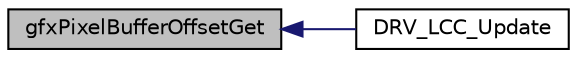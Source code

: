digraph "gfxPixelBufferOffsetGet"
{
 // INTERACTIVE_SVG=YES
  edge [fontname="Helvetica",fontsize="10",labelfontname="Helvetica",labelfontsize="10"];
  node [fontname="Helvetica",fontsize="10",shape=record];
  rankdir="LR";
  Node26 [label="gfxPixelBufferOffsetGet",height=0.2,width=0.4,color="black", fillcolor="grey75", style="filled", fontcolor="black"];
  Node26 -> Node27 [dir="back",color="midnightblue",fontsize="10",style="solid",fontname="Helvetica"];
  Node27 [label="DRV_LCC_Update",height=0.2,width=0.4,color="black", fillcolor="white", style="filled",URL="$drv__gfx__lcc_8h_8ftl.html#a42b5595f79c964a6cf12b30ec865bd34",tooltip="Execute update task. "];
}
